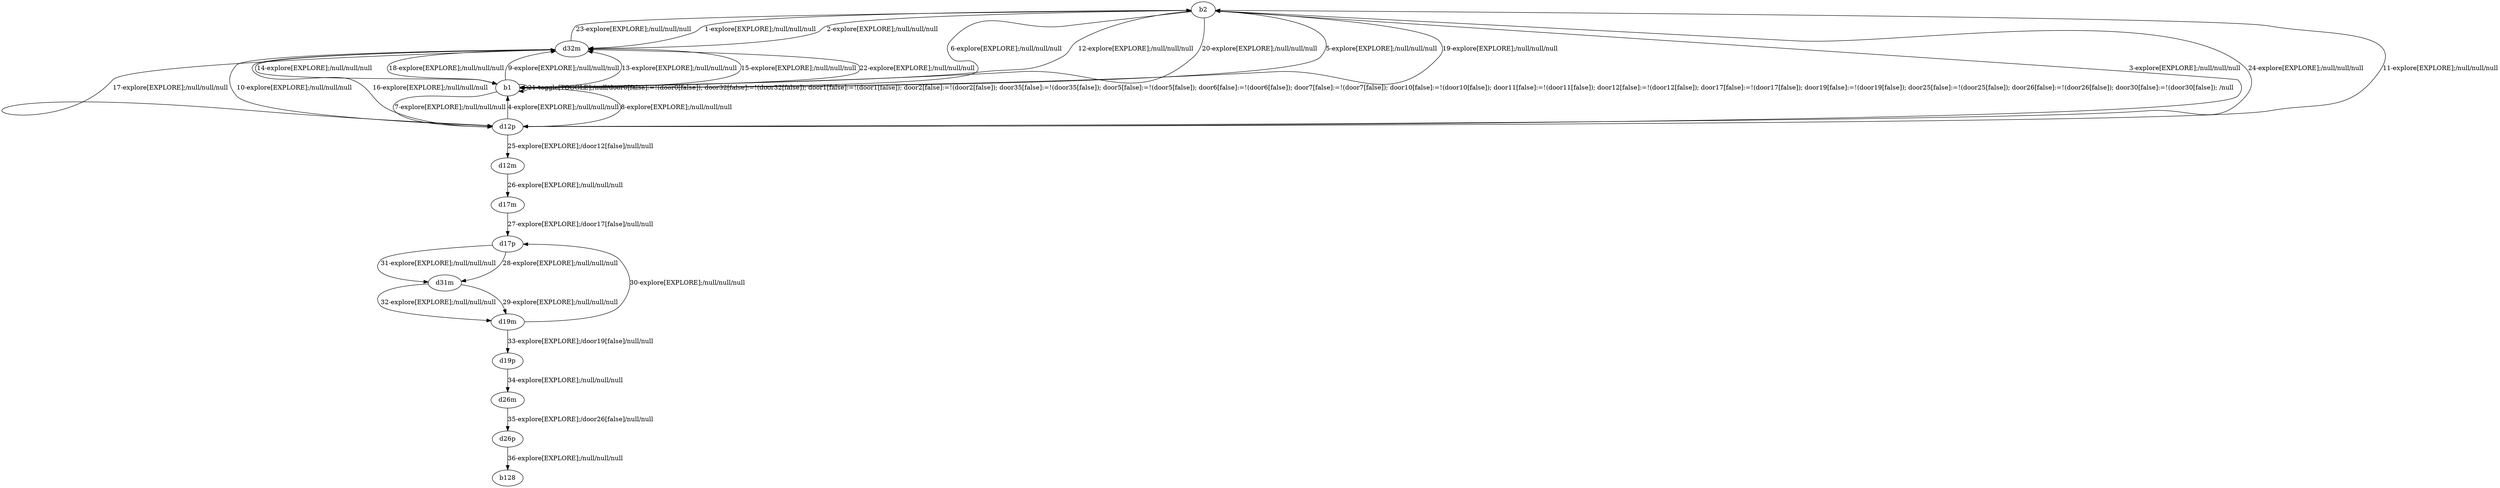 # Total number of goals covered by this test: 1
# d26p --> b128

digraph g {
"b2" -> "d32m" [label = "1-explore[EXPLORE];/null/null/null"];
"d32m" -> "b2" [label = "2-explore[EXPLORE];/null/null/null"];
"b2" -> "d12p" [label = "3-explore[EXPLORE];/null/null/null"];
"d12p" -> "b1" [label = "4-explore[EXPLORE];/null/null/null"];
"b1" -> "b2" [label = "5-explore[EXPLORE];/null/null/null"];
"b2" -> "b1" [label = "6-explore[EXPLORE];/null/null/null"];
"b1" -> "d12p" [label = "7-explore[EXPLORE];/null/null/null"];
"d12p" -> "b1" [label = "8-explore[EXPLORE];/null/null/null"];
"b1" -> "d32m" [label = "9-explore[EXPLORE];/null/null/null"];
"d32m" -> "d12p" [label = "10-explore[EXPLORE];/null/null/null"];
"d12p" -> "b2" [label = "11-explore[EXPLORE];/null/null/null"];
"b2" -> "b1" [label = "12-explore[EXPLORE];/null/null/null"];
"b1" -> "d32m" [label = "13-explore[EXPLORE];/null/null/null"];
"d32m" -> "b1" [label = "14-explore[EXPLORE];/null/null/null"];
"b1" -> "d32m" [label = "15-explore[EXPLORE];/null/null/null"];
"d32m" -> "d12p" [label = "16-explore[EXPLORE];/null/null/null"];
"d12p" -> "d32m" [label = "17-explore[EXPLORE];/null/null/null"];
"d32m" -> "b1" [label = "18-explore[EXPLORE];/null/null/null"];
"b1" -> "b2" [label = "19-explore[EXPLORE];/null/null/null"];
"b2" -> "b1" [label = "20-explore[EXPLORE];/null/null/null"];
"b1" -> "b1" [label = "21-toggle[TOGGLE];/null/door0[false]:=!(door0[false]); door32[false]:=!(door32[false]); door1[false]:=!(door1[false]); door2[false]:=!(door2[false]); door35[false]:=!(door35[false]); door5[false]:=!(door5[false]); door6[false]:=!(door6[false]); door7[false]:=!(door7[false]); door10[false]:=!(door10[false]); door11[false]:=!(door11[false]); door12[false]:=!(door12[false]); door17[false]:=!(door17[false]); door19[false]:=!(door19[false]); door25[false]:=!(door25[false]); door26[false]:=!(door26[false]); door30[false]:=!(door30[false]); /null"];
"b1" -> "d32m" [label = "22-explore[EXPLORE];/null/null/null"];
"d32m" -> "b2" [label = "23-explore[EXPLORE];/null/null/null"];
"b2" -> "d12p" [label = "24-explore[EXPLORE];/null/null/null"];
"d12p" -> "d12m" [label = "25-explore[EXPLORE];/door12[false]/null/null"];
"d12m" -> "d17m" [label = "26-explore[EXPLORE];/null/null/null"];
"d17m" -> "d17p" [label = "27-explore[EXPLORE];/door17[false]/null/null"];
"d17p" -> "d31m" [label = "28-explore[EXPLORE];/null/null/null"];
"d31m" -> "d19m" [label = "29-explore[EXPLORE];/null/null/null"];
"d19m" -> "d17p" [label = "30-explore[EXPLORE];/null/null/null"];
"d17p" -> "d31m" [label = "31-explore[EXPLORE];/null/null/null"];
"d31m" -> "d19m" [label = "32-explore[EXPLORE];/null/null/null"];
"d19m" -> "d19p" [label = "33-explore[EXPLORE];/door19[false]/null/null"];
"d19p" -> "d26m" [label = "34-explore[EXPLORE];/null/null/null"];
"d26m" -> "d26p" [label = "35-explore[EXPLORE];/door26[false]/null/null"];
"d26p" -> "b128" [label = "36-explore[EXPLORE];/null/null/null"];
}